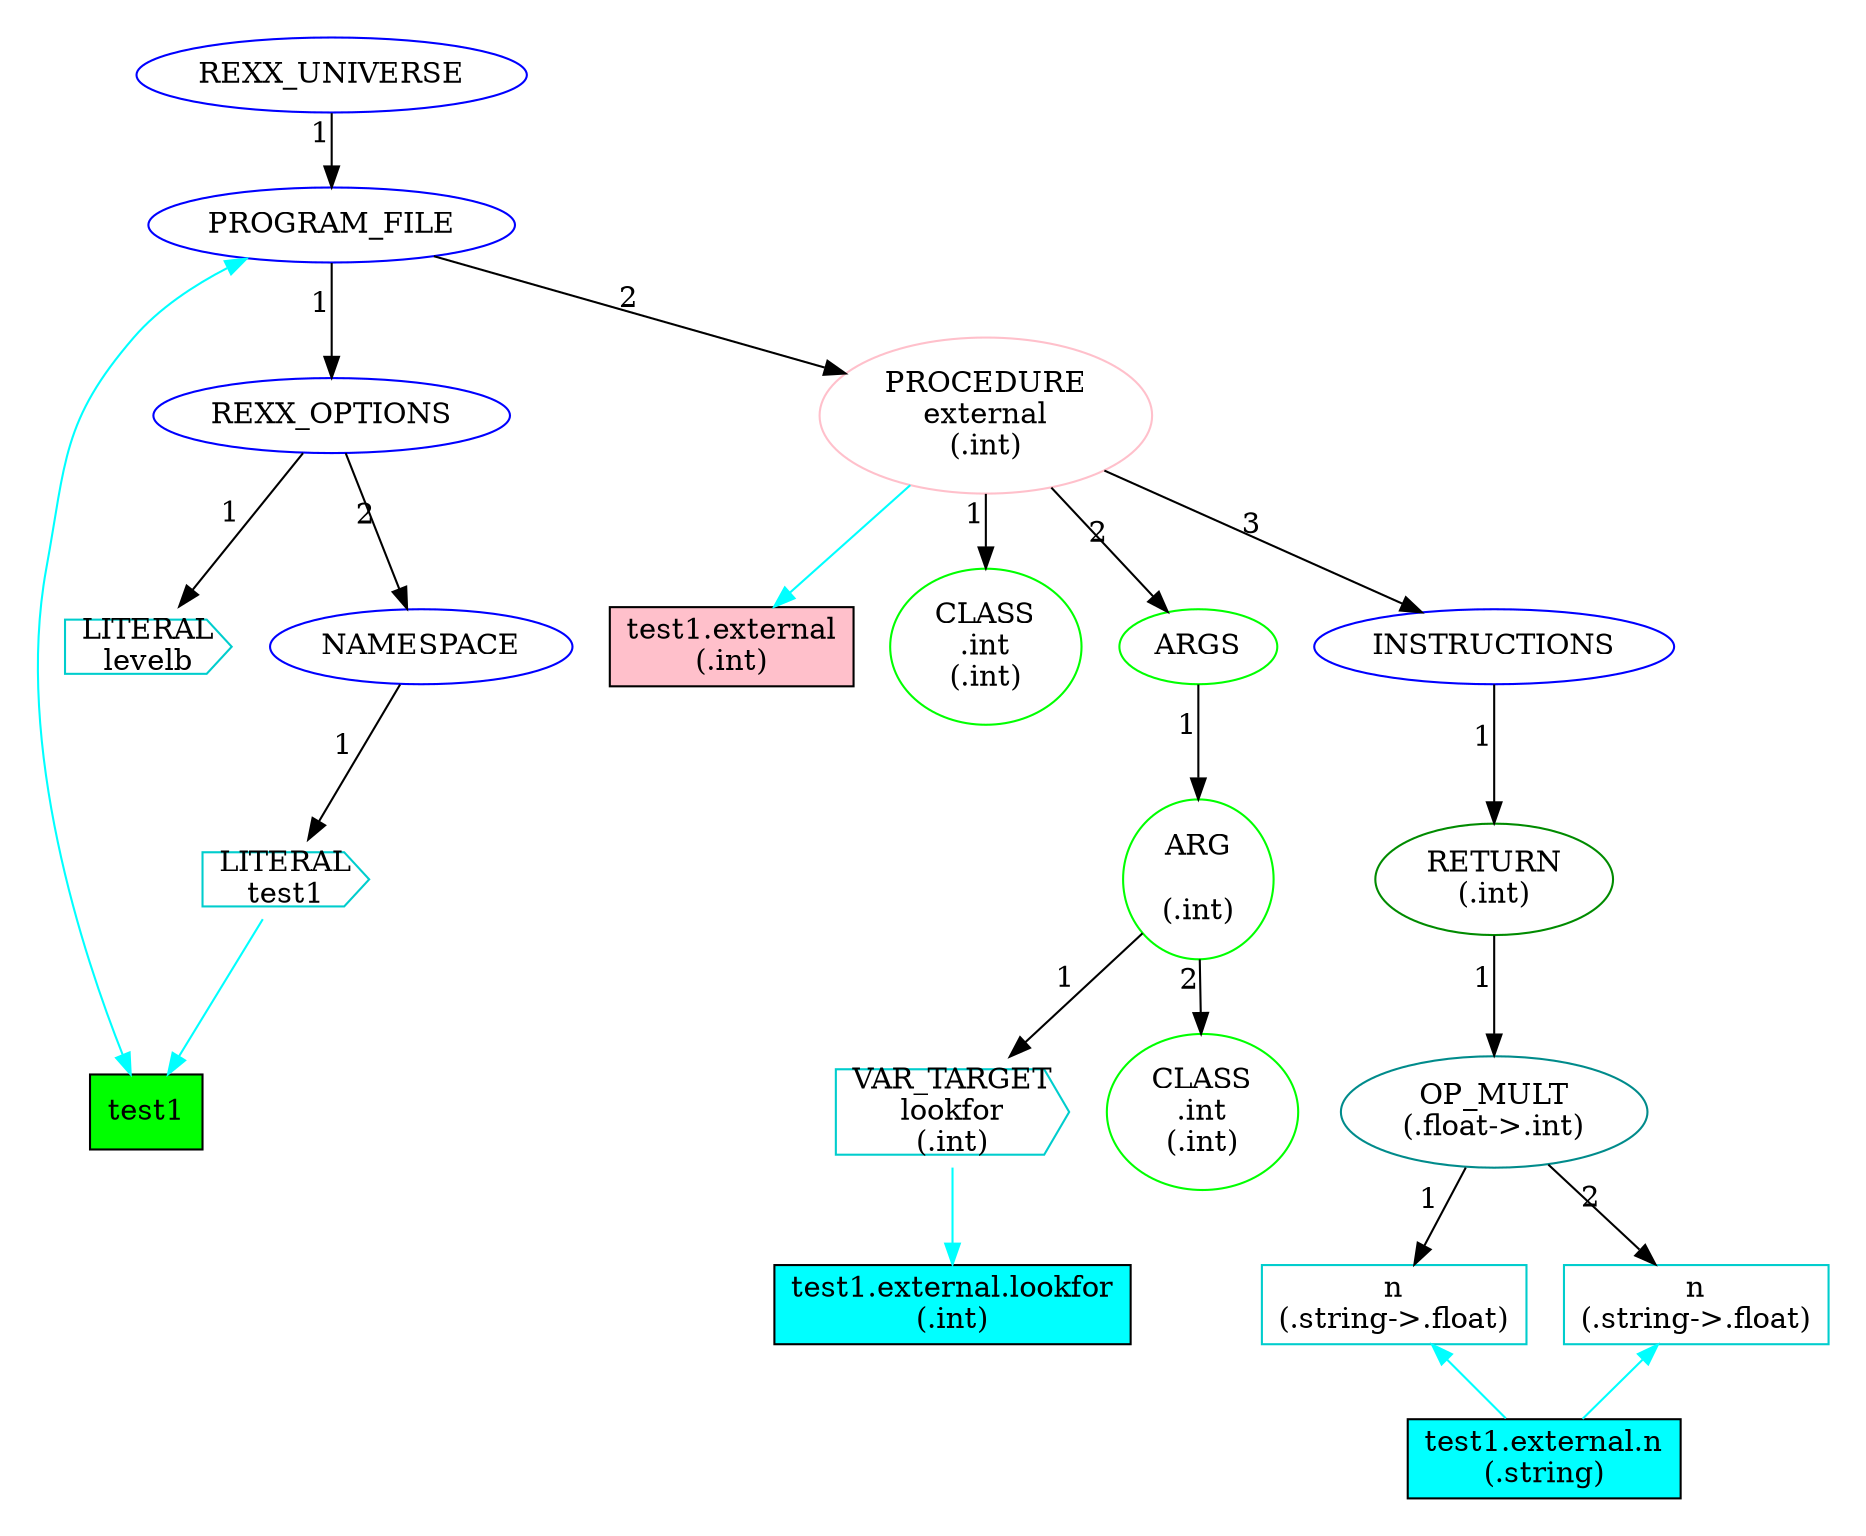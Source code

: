 digraph REXXAST { pad=0.25
subgraph scope_0x600001ed4000{
n0x600003edc00016[ordering="out" label="REXX_UNIVERSE" color=blue]
subgraph scope_0x600001ed4040{
n0x600003edc00017[ordering="out" label="PROGRAM_FILE" color=blue]
n0x600003edc00016 -> n0x600003edc00017 [xlabel="1"]
n0x600003edc00017 -> "s0x600003edc00016_test1" [color=cyan dir="both"]
n0x600003edc0002[ordering="out" label="REXX_OPTIONS" color=blue]
n0x600003edc00017 -> n0x600003edc0002 [xlabel="1"]
n0x600003edc0001[ordering="out" label="LITERAL\nlevelb" color=cyan3 shape=cds]
n0x600003edc0002 -> n0x600003edc0001 [xlabel="1"]
n0x600003edc0003[ordering="out" label="NAMESPACE" color=blue]
n0x600003edc0002 -> n0x600003edc0003 [xlabel="2"]
n0x600003edc0004[ordering="out" label="LITERAL\ntest1" color=cyan3 shape=cds]
n0x600003edc0003 -> n0x600003edc0004 [xlabel="1"]
n0x600003edc0004 -> "s0x600003edc00016_test1" [color=cyan dir="forward"]
subgraph scope_0x600001ed4080{
n0x600003edc0006[ordering="out" label="PROCEDURE\nexternal
(.int)" color=pink]
n0x600003edc00017 -> n0x600003edc0006 [xlabel="2"]
n0x600003edc0006 -> "s0x600003edc00017_external" [color=cyan dir="forward"]
n0x600003edc0005[ordering="out" label="CLASS\n.int
(.int)" color=green]
n0x600003edc0006 -> n0x600003edc0005 [xlabel="1"]
n0x600003edc00011[ordering="out" label="ARGS\n" color=green]
n0x600003edc0006 -> n0x600003edc00011 [xlabel="2"]
n0x600003edc00010[ordering="out" label="ARG\n
(.int)" color=green]
n0x600003edc00011 -> n0x600003edc00010 [xlabel="1"]
n0x600003edc0008[ordering="out" label="VAR_TARGET\nlookfor
(.int)" color=cyan3 shape=cds]
n0x600003edc00010 -> n0x600003edc0008 [xlabel="1"]
n0x600003edc0008 -> "s0x600003edc0006_lookfor" [color=cyan dir="forward"]
n0x600003edc0009[ordering="out" label="CLASS\n.int
(.int)" color=green]
n0x600003edc00010 -> n0x600003edc0009 [xlabel="2"]
n0x600003edc00018[ordering="out" label="INSTRUCTIONS" color=blue]
n0x600003edc0006 -> n0x600003edc00018 [xlabel="3"]
n0x600003edc00015[ordering="out" label="RETURN
(.int)" color=green4]
n0x600003edc00018 -> n0x600003edc00015 [xlabel="1"]
n0x600003edc00014[ordering="out" label="OP_MULT
(.float->.int)" color=darkcyan]
n0x600003edc00015 -> n0x600003edc00014 [xlabel="1"]
n0x600003edc00012[ordering="out" label="n
(.string->.float)" color=cyan3 shape=box]
n0x600003edc00014 -> n0x600003edc00012 [xlabel="1"]
n0x600003edc00012 -> "s0x600003edc0006_n" [color=cyan dir="back"]
n0x600003edc00013[ordering="out" label="n
(.string->.float)" color=cyan3 shape=box]
n0x600003edc00014 -> n0x600003edc00013 [xlabel="2"]
n0x600003edc00013 -> "s0x600003edc0006_n" [color=cyan dir="back"]
"s0x600003edc0006_lookfor"[style=filled fillcolor=cyan shape=box label="test1.external.lookfor\n(.int)\n"]
"s0x600003edc0006_n"[style=filled fillcolor=cyan shape=box label="test1.external.n\n(.string)\n"]
}
"s0x600003edc00017_external"[style=filled fillcolor=pink shape=box label="test1.external\n(.int)\n"]
}
"s0x600003edc00016_test1"[style=filled fillcolor=green shape=box label="test1"]
}

}
